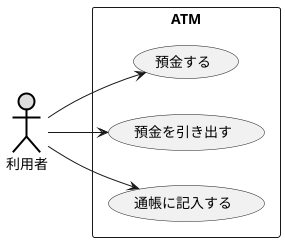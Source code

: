 @startuml 例題1
left to right direction
actor 利用者 #DDDDDD;line:black;line.bold;
rectangle ATM {
usecase 預金する
usecase 預金を引き出す
usecase 通帳に記入する
}
利用者 --> 預金する
利用者 --> 預金を引き出す
通帳に記入する <-- 利用者
@enduml